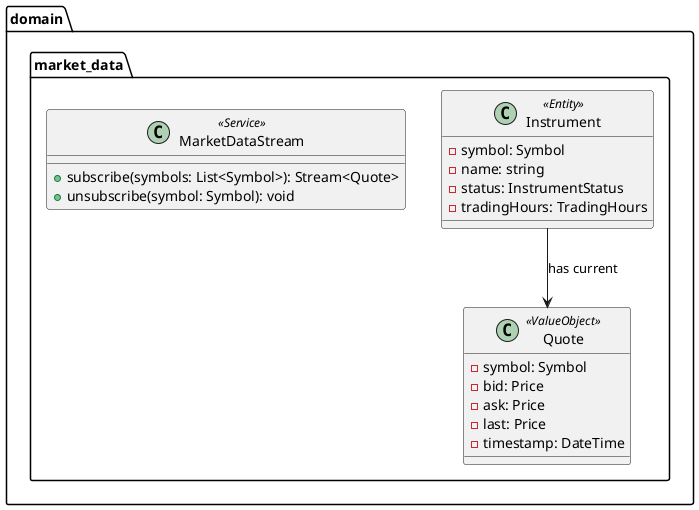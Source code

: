 @startuml
package "domain.market_data" {
  class Instrument <<Entity>> {
    - symbol: Symbol
    - name: string
    - status: InstrumentStatus
    - tradingHours: TradingHours
  }
  
  class Quote <<ValueObject>> {
    - symbol: Symbol
    - bid: Price
    - ask: Price
    - last: Price
    - timestamp: DateTime
  }
  
  class MarketDataStream <<Service>> {
    + subscribe(symbols: List<Symbol>): Stream<Quote>
    + unsubscribe(symbol: Symbol): void
  }
  
  Instrument --> Quote : has current
}
@enduml